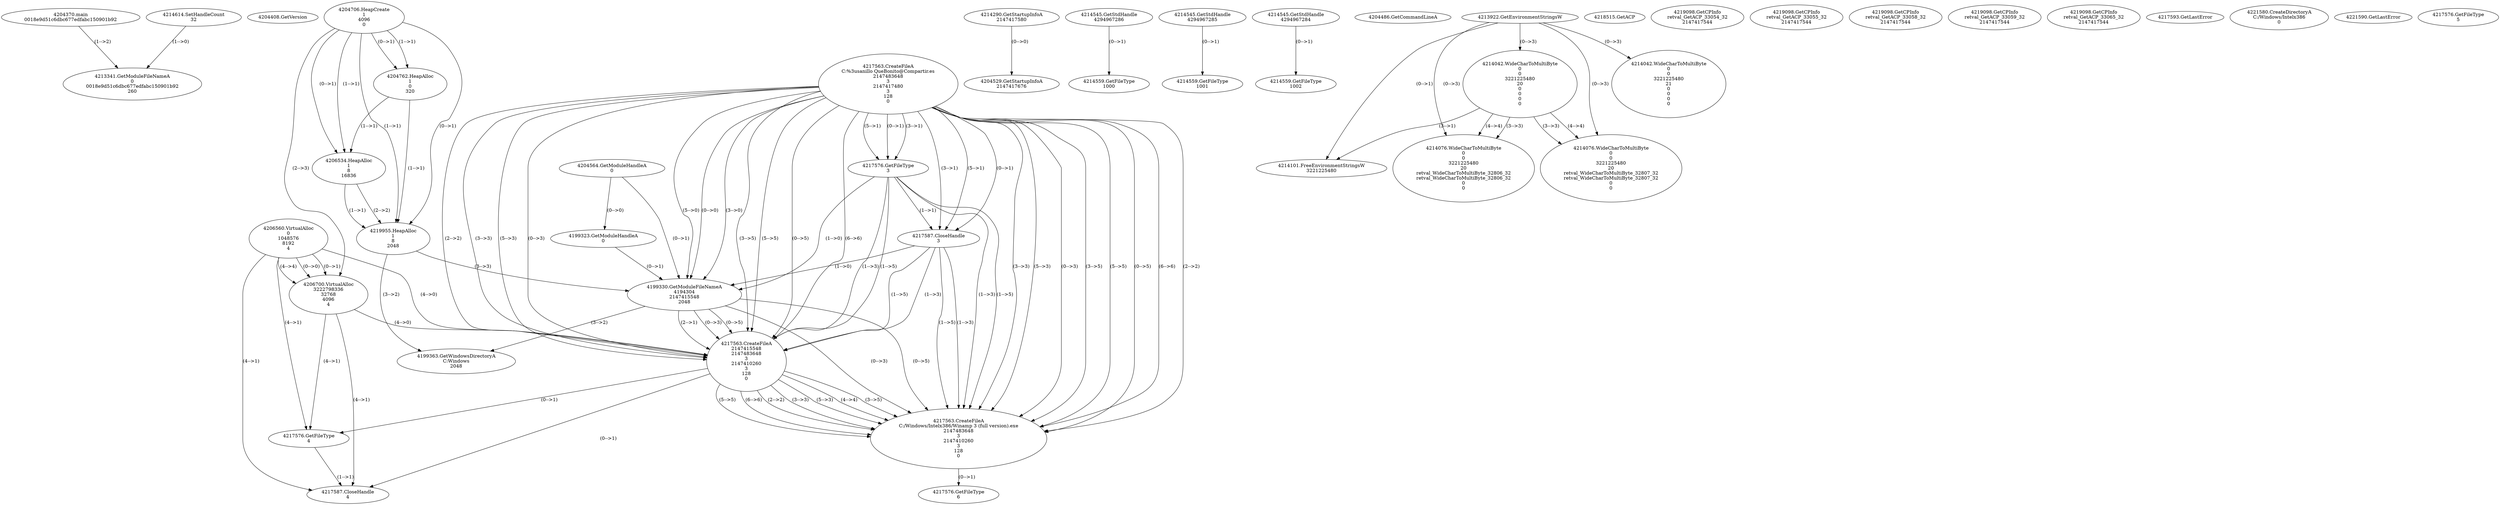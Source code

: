 // Global SCDG with merge call
digraph {
	0 [label="4204370.main
0018e9d51c6dbc677edfabc150901b92"]
	1 [label="4204408.GetVersion
"]
	2 [label="4204706.HeapCreate
1
4096
0"]
	3 [label="4204762.HeapAlloc
1
0
320"]
	2 -> 3 [label="(1-->1)"]
	2 -> 3 [label="(0-->1)"]
	4 [label="4206534.HeapAlloc
1
8
16836"]
	2 -> 4 [label="(1-->1)"]
	2 -> 4 [label="(0-->1)"]
	3 -> 4 [label="(1-->1)"]
	5 [label="4206560.VirtualAlloc
0
1048576
8192
4"]
	6 [label="4206700.VirtualAlloc
3222798336
32768
4096
4"]
	5 -> 6 [label="(0-->1)"]
	2 -> 6 [label="(2-->3)"]
	5 -> 6 [label="(4-->4)"]
	5 -> 6 [label="(0-->0)"]
	7 [label="4214290.GetStartupInfoA
2147417580"]
	8 [label="4214545.GetStdHandle
4294967286"]
	9 [label="4214559.GetFileType
1000"]
	8 -> 9 [label="(0-->1)"]
	10 [label="4214545.GetStdHandle
4294967285"]
	11 [label="4214559.GetFileType
1001"]
	10 -> 11 [label="(0-->1)"]
	12 [label="4214545.GetStdHandle
4294967284"]
	13 [label="4214559.GetFileType
1002"]
	12 -> 13 [label="(0-->1)"]
	14 [label="4214614.SetHandleCount
32"]
	15 [label="4204486.GetCommandLineA
"]
	16 [label="4213922.GetEnvironmentStringsW
"]
	17 [label="4214042.WideCharToMultiByte
0
0
3221225480
20
0
0
0
0"]
	16 -> 17 [label="(0-->3)"]
	18 [label="4214101.FreeEnvironmentStringsW
3221225480"]
	16 -> 18 [label="(0-->1)"]
	17 -> 18 [label="(3-->1)"]
	19 [label="4218515.GetACP
"]
	20 [label="4219098.GetCPInfo
retval_GetACP_33054_32
2147417544"]
	21 [label="4219098.GetCPInfo
retval_GetACP_33055_32
2147417544"]
	22 [label="4214076.WideCharToMultiByte
0
0
3221225480
20
retval_WideCharToMultiByte_32806_32
retval_WideCharToMultiByte_32806_32
0
0"]
	16 -> 22 [label="(0-->3)"]
	17 -> 22 [label="(3-->3)"]
	17 -> 22 [label="(4-->4)"]
	23 [label="4219098.GetCPInfo
retval_GetACP_33058_32
2147417544"]
	24 [label="4214076.WideCharToMultiByte
0
0
3221225480
20
retval_WideCharToMultiByte_32807_32
retval_WideCharToMultiByte_32807_32
0
0"]
	16 -> 24 [label="(0-->3)"]
	17 -> 24 [label="(3-->3)"]
	17 -> 24 [label="(4-->4)"]
	25 [label="4219098.GetCPInfo
retval_GetACP_33059_32
2147417544"]
	26 [label="4219098.GetCPInfo
retval_GetACP_33065_32
2147417544"]
	27 [label="4213341.GetModuleFileNameA
0
0018e9d51c6dbc677edfabc150901b92
260"]
	0 -> 27 [label="(1-->2)"]
	14 -> 27 [label="(1-->0)"]
	28 [label="4219955.HeapAlloc
1
8
2048"]
	2 -> 28 [label="(1-->1)"]
	2 -> 28 [label="(0-->1)"]
	3 -> 28 [label="(1-->1)"]
	4 -> 28 [label="(1-->1)"]
	4 -> 28 [label="(2-->2)"]
	29 [label="4204529.GetStartupInfoA
2147417676"]
	7 -> 29 [label="(0-->0)"]
	30 [label="4204564.GetModuleHandleA
0"]
	31 [label="4217563.CreateFileA
C:\Gusanillo QueBonito@Compartir.es
2147483648
3
2147417480
3
128
0"]
	32 [label="4217576.GetFileType
3"]
	31 -> 32 [label="(3-->1)"]
	31 -> 32 [label="(5-->1)"]
	31 -> 32 [label="(0-->1)"]
	33 [label="4217587.CloseHandle
3"]
	31 -> 33 [label="(3-->1)"]
	31 -> 33 [label="(5-->1)"]
	31 -> 33 [label="(0-->1)"]
	32 -> 33 [label="(1-->1)"]
	34 [label="4217593.GetLastError
"]
	35 [label="4199323.GetModuleHandleA
0"]
	30 -> 35 [label="(0-->0)"]
	36 [label="4199330.GetModuleFileNameA
4194304
2147415548
2048"]
	30 -> 36 [label="(0-->1)"]
	35 -> 36 [label="(0-->1)"]
	28 -> 36 [label="(3-->3)"]
	31 -> 36 [label="(3-->0)"]
	31 -> 36 [label="(5-->0)"]
	31 -> 36 [label="(0-->0)"]
	32 -> 36 [label="(1-->0)"]
	33 -> 36 [label="(1-->0)"]
	37 [label="4199363.GetWindowsDirectoryA
C:\Windows
2048"]
	28 -> 37 [label="(3-->2)"]
	36 -> 37 [label="(3-->2)"]
	38 [label="4221580.CreateDirectoryA
C:/Windows/Intelx386
0"]
	39 [label="4221590.GetLastError
"]
	40 [label="4217563.CreateFileA
2147415548
2147483648
3
2147410260
3
128
0"]
	36 -> 40 [label="(2-->1)"]
	31 -> 40 [label="(2-->2)"]
	31 -> 40 [label="(3-->3)"]
	31 -> 40 [label="(5-->3)"]
	31 -> 40 [label="(0-->3)"]
	32 -> 40 [label="(1-->3)"]
	33 -> 40 [label="(1-->3)"]
	36 -> 40 [label="(0-->3)"]
	31 -> 40 [label="(3-->5)"]
	31 -> 40 [label="(5-->5)"]
	31 -> 40 [label="(0-->5)"]
	32 -> 40 [label="(1-->5)"]
	33 -> 40 [label="(1-->5)"]
	36 -> 40 [label="(0-->5)"]
	31 -> 40 [label="(6-->6)"]
	5 -> 40 [label="(4-->0)"]
	6 -> 40 [label="(4-->0)"]
	41 [label="4217576.GetFileType
4"]
	5 -> 41 [label="(4-->1)"]
	6 -> 41 [label="(4-->1)"]
	40 -> 41 [label="(0-->1)"]
	42 [label="4217587.CloseHandle
4"]
	5 -> 42 [label="(4-->1)"]
	6 -> 42 [label="(4-->1)"]
	40 -> 42 [label="(0-->1)"]
	41 -> 42 [label="(1-->1)"]
	43 [label="4217576.GetFileType
5"]
	44 [label="4214042.WideCharToMultiByte
0
0
3221225480
21
0
0
0
0"]
	16 -> 44 [label="(0-->3)"]
	45 [label="4217563.CreateFileA
C:/Windows/Intelx386/Winamp 3 (full version).exe
2147483648
3
2147410260
3
128
0"]
	31 -> 45 [label="(2-->2)"]
	40 -> 45 [label="(2-->2)"]
	31 -> 45 [label="(3-->3)"]
	31 -> 45 [label="(5-->3)"]
	31 -> 45 [label="(0-->3)"]
	32 -> 45 [label="(1-->3)"]
	33 -> 45 [label="(1-->3)"]
	36 -> 45 [label="(0-->3)"]
	40 -> 45 [label="(3-->3)"]
	40 -> 45 [label="(5-->3)"]
	40 -> 45 [label="(4-->4)"]
	31 -> 45 [label="(3-->5)"]
	31 -> 45 [label="(5-->5)"]
	31 -> 45 [label="(0-->5)"]
	32 -> 45 [label="(1-->5)"]
	33 -> 45 [label="(1-->5)"]
	36 -> 45 [label="(0-->5)"]
	40 -> 45 [label="(3-->5)"]
	40 -> 45 [label="(5-->5)"]
	31 -> 45 [label="(6-->6)"]
	40 -> 45 [label="(6-->6)"]
	46 [label="4217576.GetFileType
6"]
	45 -> 46 [label="(0-->1)"]
}
